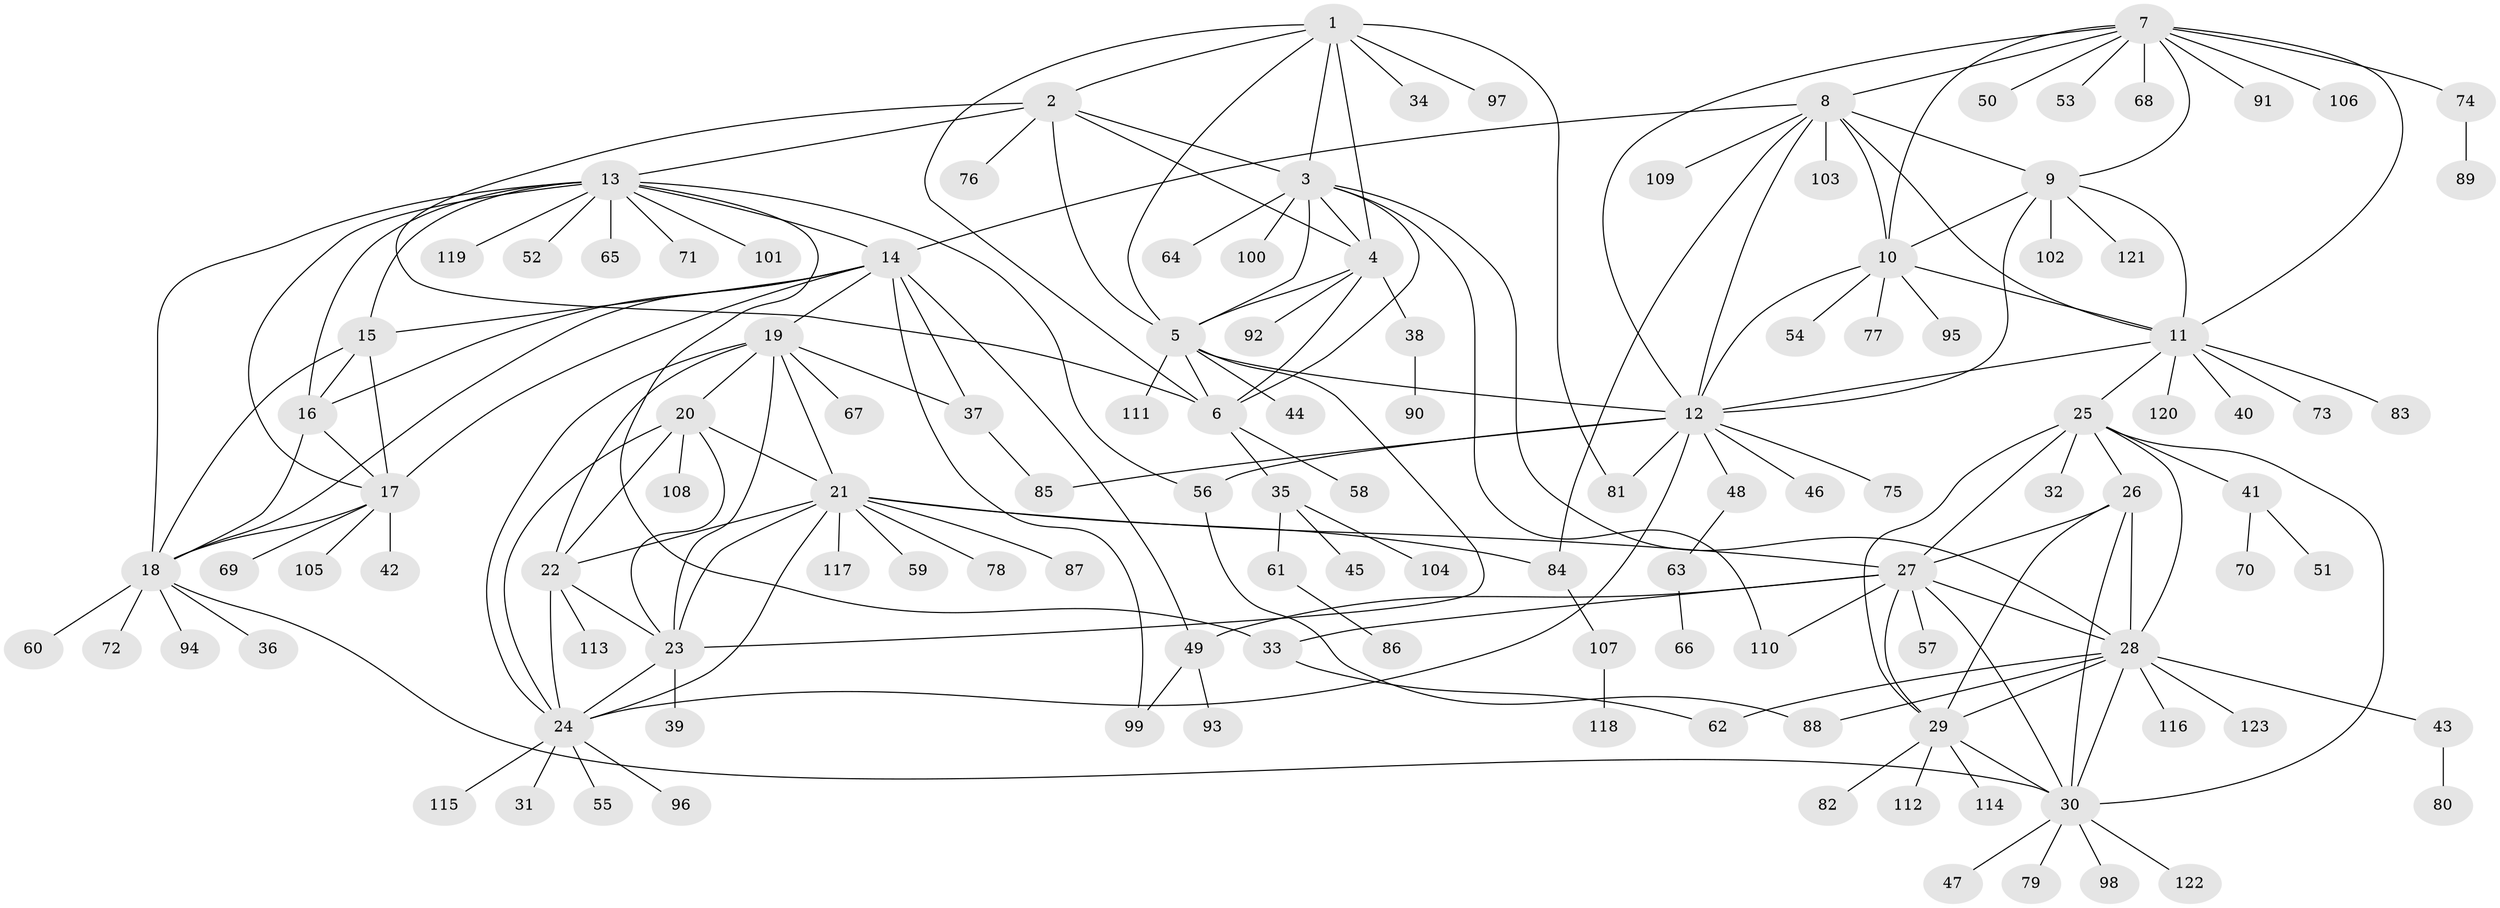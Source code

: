 // Generated by graph-tools (version 1.1) at 2025/15/03/09/25 04:15:55]
// undirected, 123 vertices, 189 edges
graph export_dot {
graph [start="1"]
  node [color=gray90,style=filled];
  1;
  2;
  3;
  4;
  5;
  6;
  7;
  8;
  9;
  10;
  11;
  12;
  13;
  14;
  15;
  16;
  17;
  18;
  19;
  20;
  21;
  22;
  23;
  24;
  25;
  26;
  27;
  28;
  29;
  30;
  31;
  32;
  33;
  34;
  35;
  36;
  37;
  38;
  39;
  40;
  41;
  42;
  43;
  44;
  45;
  46;
  47;
  48;
  49;
  50;
  51;
  52;
  53;
  54;
  55;
  56;
  57;
  58;
  59;
  60;
  61;
  62;
  63;
  64;
  65;
  66;
  67;
  68;
  69;
  70;
  71;
  72;
  73;
  74;
  75;
  76;
  77;
  78;
  79;
  80;
  81;
  82;
  83;
  84;
  85;
  86;
  87;
  88;
  89;
  90;
  91;
  92;
  93;
  94;
  95;
  96;
  97;
  98;
  99;
  100;
  101;
  102;
  103;
  104;
  105;
  106;
  107;
  108;
  109;
  110;
  111;
  112;
  113;
  114;
  115;
  116;
  117;
  118;
  119;
  120;
  121;
  122;
  123;
  1 -- 2;
  1 -- 3;
  1 -- 4;
  1 -- 5;
  1 -- 6;
  1 -- 34;
  1 -- 81;
  1 -- 97;
  2 -- 3;
  2 -- 4;
  2 -- 5;
  2 -- 6;
  2 -- 13;
  2 -- 76;
  3 -- 4;
  3 -- 5;
  3 -- 6;
  3 -- 28;
  3 -- 64;
  3 -- 100;
  3 -- 110;
  4 -- 5;
  4 -- 6;
  4 -- 38;
  4 -- 92;
  5 -- 6;
  5 -- 12;
  5 -- 23;
  5 -- 44;
  5 -- 111;
  6 -- 35;
  6 -- 58;
  7 -- 8;
  7 -- 9;
  7 -- 10;
  7 -- 11;
  7 -- 12;
  7 -- 50;
  7 -- 53;
  7 -- 68;
  7 -- 74;
  7 -- 91;
  7 -- 106;
  8 -- 9;
  8 -- 10;
  8 -- 11;
  8 -- 12;
  8 -- 14;
  8 -- 84;
  8 -- 103;
  8 -- 109;
  9 -- 10;
  9 -- 11;
  9 -- 12;
  9 -- 102;
  9 -- 121;
  10 -- 11;
  10 -- 12;
  10 -- 54;
  10 -- 77;
  10 -- 95;
  11 -- 12;
  11 -- 25;
  11 -- 40;
  11 -- 73;
  11 -- 83;
  11 -- 120;
  12 -- 24;
  12 -- 46;
  12 -- 48;
  12 -- 56;
  12 -- 75;
  12 -- 81;
  12 -- 85;
  13 -- 14;
  13 -- 15;
  13 -- 16;
  13 -- 17;
  13 -- 18;
  13 -- 33;
  13 -- 52;
  13 -- 56;
  13 -- 65;
  13 -- 71;
  13 -- 101;
  13 -- 119;
  14 -- 15;
  14 -- 16;
  14 -- 17;
  14 -- 18;
  14 -- 19;
  14 -- 37;
  14 -- 49;
  14 -- 99;
  15 -- 16;
  15 -- 17;
  15 -- 18;
  16 -- 17;
  16 -- 18;
  17 -- 18;
  17 -- 42;
  17 -- 69;
  17 -- 105;
  18 -- 30;
  18 -- 36;
  18 -- 60;
  18 -- 72;
  18 -- 94;
  19 -- 20;
  19 -- 21;
  19 -- 22;
  19 -- 23;
  19 -- 24;
  19 -- 37;
  19 -- 67;
  20 -- 21;
  20 -- 22;
  20 -- 23;
  20 -- 24;
  20 -- 108;
  21 -- 22;
  21 -- 23;
  21 -- 24;
  21 -- 27;
  21 -- 59;
  21 -- 78;
  21 -- 84;
  21 -- 87;
  21 -- 117;
  22 -- 23;
  22 -- 24;
  22 -- 113;
  23 -- 24;
  23 -- 39;
  24 -- 31;
  24 -- 55;
  24 -- 96;
  24 -- 115;
  25 -- 26;
  25 -- 27;
  25 -- 28;
  25 -- 29;
  25 -- 30;
  25 -- 32;
  25 -- 41;
  26 -- 27;
  26 -- 28;
  26 -- 29;
  26 -- 30;
  27 -- 28;
  27 -- 29;
  27 -- 30;
  27 -- 33;
  27 -- 49;
  27 -- 57;
  27 -- 110;
  28 -- 29;
  28 -- 30;
  28 -- 43;
  28 -- 62;
  28 -- 88;
  28 -- 116;
  28 -- 123;
  29 -- 30;
  29 -- 82;
  29 -- 112;
  29 -- 114;
  30 -- 47;
  30 -- 79;
  30 -- 98;
  30 -- 122;
  33 -- 62;
  35 -- 45;
  35 -- 61;
  35 -- 104;
  37 -- 85;
  38 -- 90;
  41 -- 51;
  41 -- 70;
  43 -- 80;
  48 -- 63;
  49 -- 93;
  49 -- 99;
  56 -- 88;
  61 -- 86;
  63 -- 66;
  74 -- 89;
  84 -- 107;
  107 -- 118;
}

